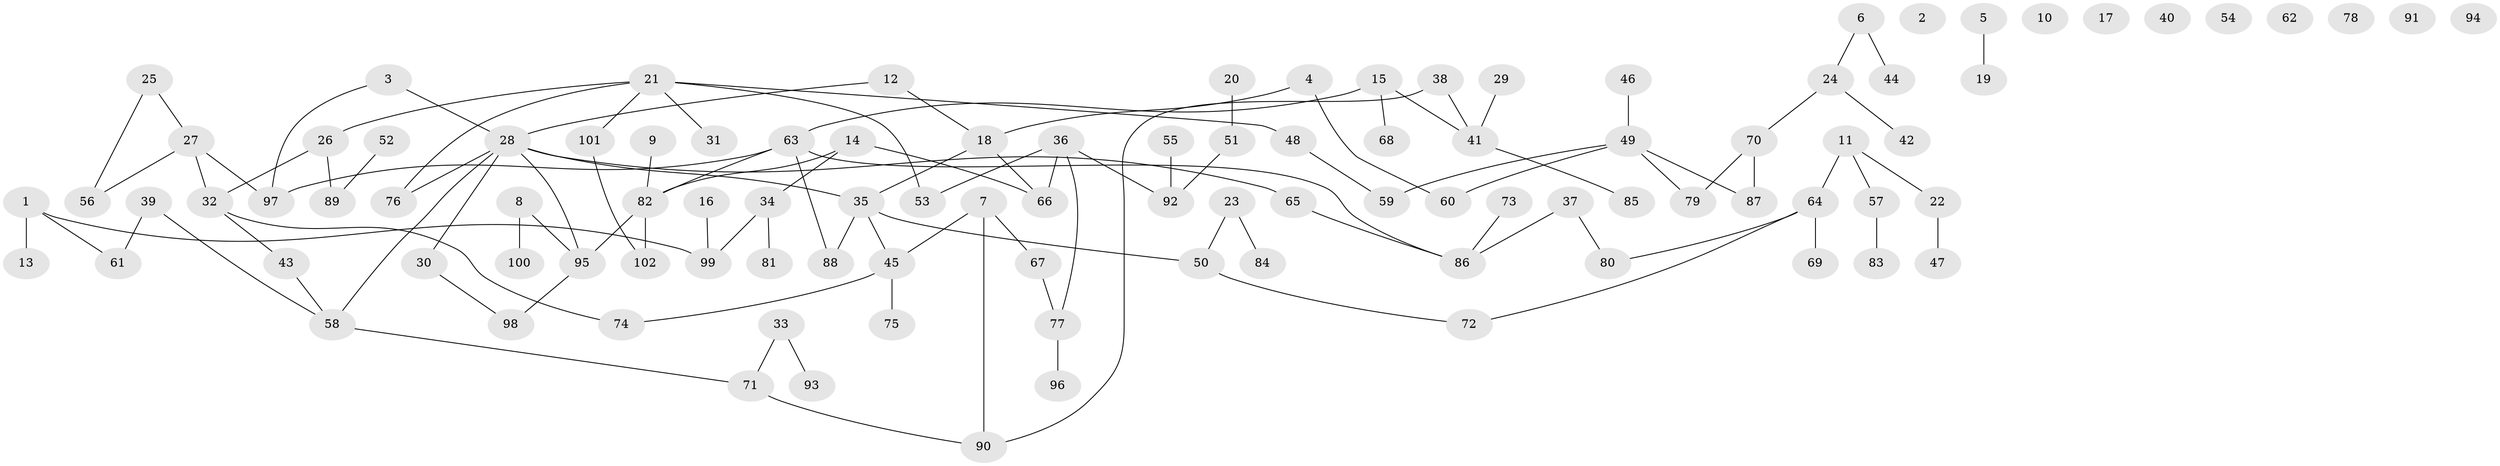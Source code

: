 // Generated by graph-tools (version 1.1) at 2025/25/03/09/25 03:25:19]
// undirected, 102 vertices, 110 edges
graph export_dot {
graph [start="1"]
  node [color=gray90,style=filled];
  1;
  2;
  3;
  4;
  5;
  6;
  7;
  8;
  9;
  10;
  11;
  12;
  13;
  14;
  15;
  16;
  17;
  18;
  19;
  20;
  21;
  22;
  23;
  24;
  25;
  26;
  27;
  28;
  29;
  30;
  31;
  32;
  33;
  34;
  35;
  36;
  37;
  38;
  39;
  40;
  41;
  42;
  43;
  44;
  45;
  46;
  47;
  48;
  49;
  50;
  51;
  52;
  53;
  54;
  55;
  56;
  57;
  58;
  59;
  60;
  61;
  62;
  63;
  64;
  65;
  66;
  67;
  68;
  69;
  70;
  71;
  72;
  73;
  74;
  75;
  76;
  77;
  78;
  79;
  80;
  81;
  82;
  83;
  84;
  85;
  86;
  87;
  88;
  89;
  90;
  91;
  92;
  93;
  94;
  95;
  96;
  97;
  98;
  99;
  100;
  101;
  102;
  1 -- 13;
  1 -- 61;
  1 -- 99;
  3 -- 28;
  3 -- 97;
  4 -- 18;
  4 -- 60;
  5 -- 19;
  6 -- 24;
  6 -- 44;
  7 -- 45;
  7 -- 67;
  7 -- 90;
  8 -- 95;
  8 -- 100;
  9 -- 82;
  11 -- 22;
  11 -- 57;
  11 -- 64;
  12 -- 18;
  12 -- 28;
  14 -- 34;
  14 -- 66;
  14 -- 82;
  15 -- 41;
  15 -- 63;
  15 -- 68;
  16 -- 99;
  18 -- 35;
  18 -- 66;
  20 -- 51;
  21 -- 26;
  21 -- 31;
  21 -- 48;
  21 -- 53;
  21 -- 76;
  21 -- 101;
  22 -- 47;
  23 -- 50;
  23 -- 84;
  24 -- 42;
  24 -- 70;
  25 -- 27;
  25 -- 56;
  26 -- 32;
  26 -- 89;
  27 -- 32;
  27 -- 56;
  27 -- 97;
  28 -- 30;
  28 -- 35;
  28 -- 58;
  28 -- 65;
  28 -- 76;
  28 -- 95;
  29 -- 41;
  30 -- 98;
  32 -- 43;
  32 -- 74;
  33 -- 71;
  33 -- 93;
  34 -- 81;
  34 -- 99;
  35 -- 45;
  35 -- 50;
  35 -- 88;
  36 -- 53;
  36 -- 66;
  36 -- 77;
  36 -- 92;
  37 -- 80;
  37 -- 86;
  38 -- 41;
  38 -- 90;
  39 -- 58;
  39 -- 61;
  41 -- 85;
  43 -- 58;
  45 -- 74;
  45 -- 75;
  46 -- 49;
  48 -- 59;
  49 -- 59;
  49 -- 60;
  49 -- 79;
  49 -- 87;
  50 -- 72;
  51 -- 92;
  52 -- 89;
  55 -- 92;
  57 -- 83;
  58 -- 71;
  63 -- 82;
  63 -- 86;
  63 -- 88;
  63 -- 97;
  64 -- 69;
  64 -- 72;
  64 -- 80;
  65 -- 86;
  67 -- 77;
  70 -- 79;
  70 -- 87;
  71 -- 90;
  73 -- 86;
  77 -- 96;
  82 -- 95;
  82 -- 102;
  95 -- 98;
  101 -- 102;
}
